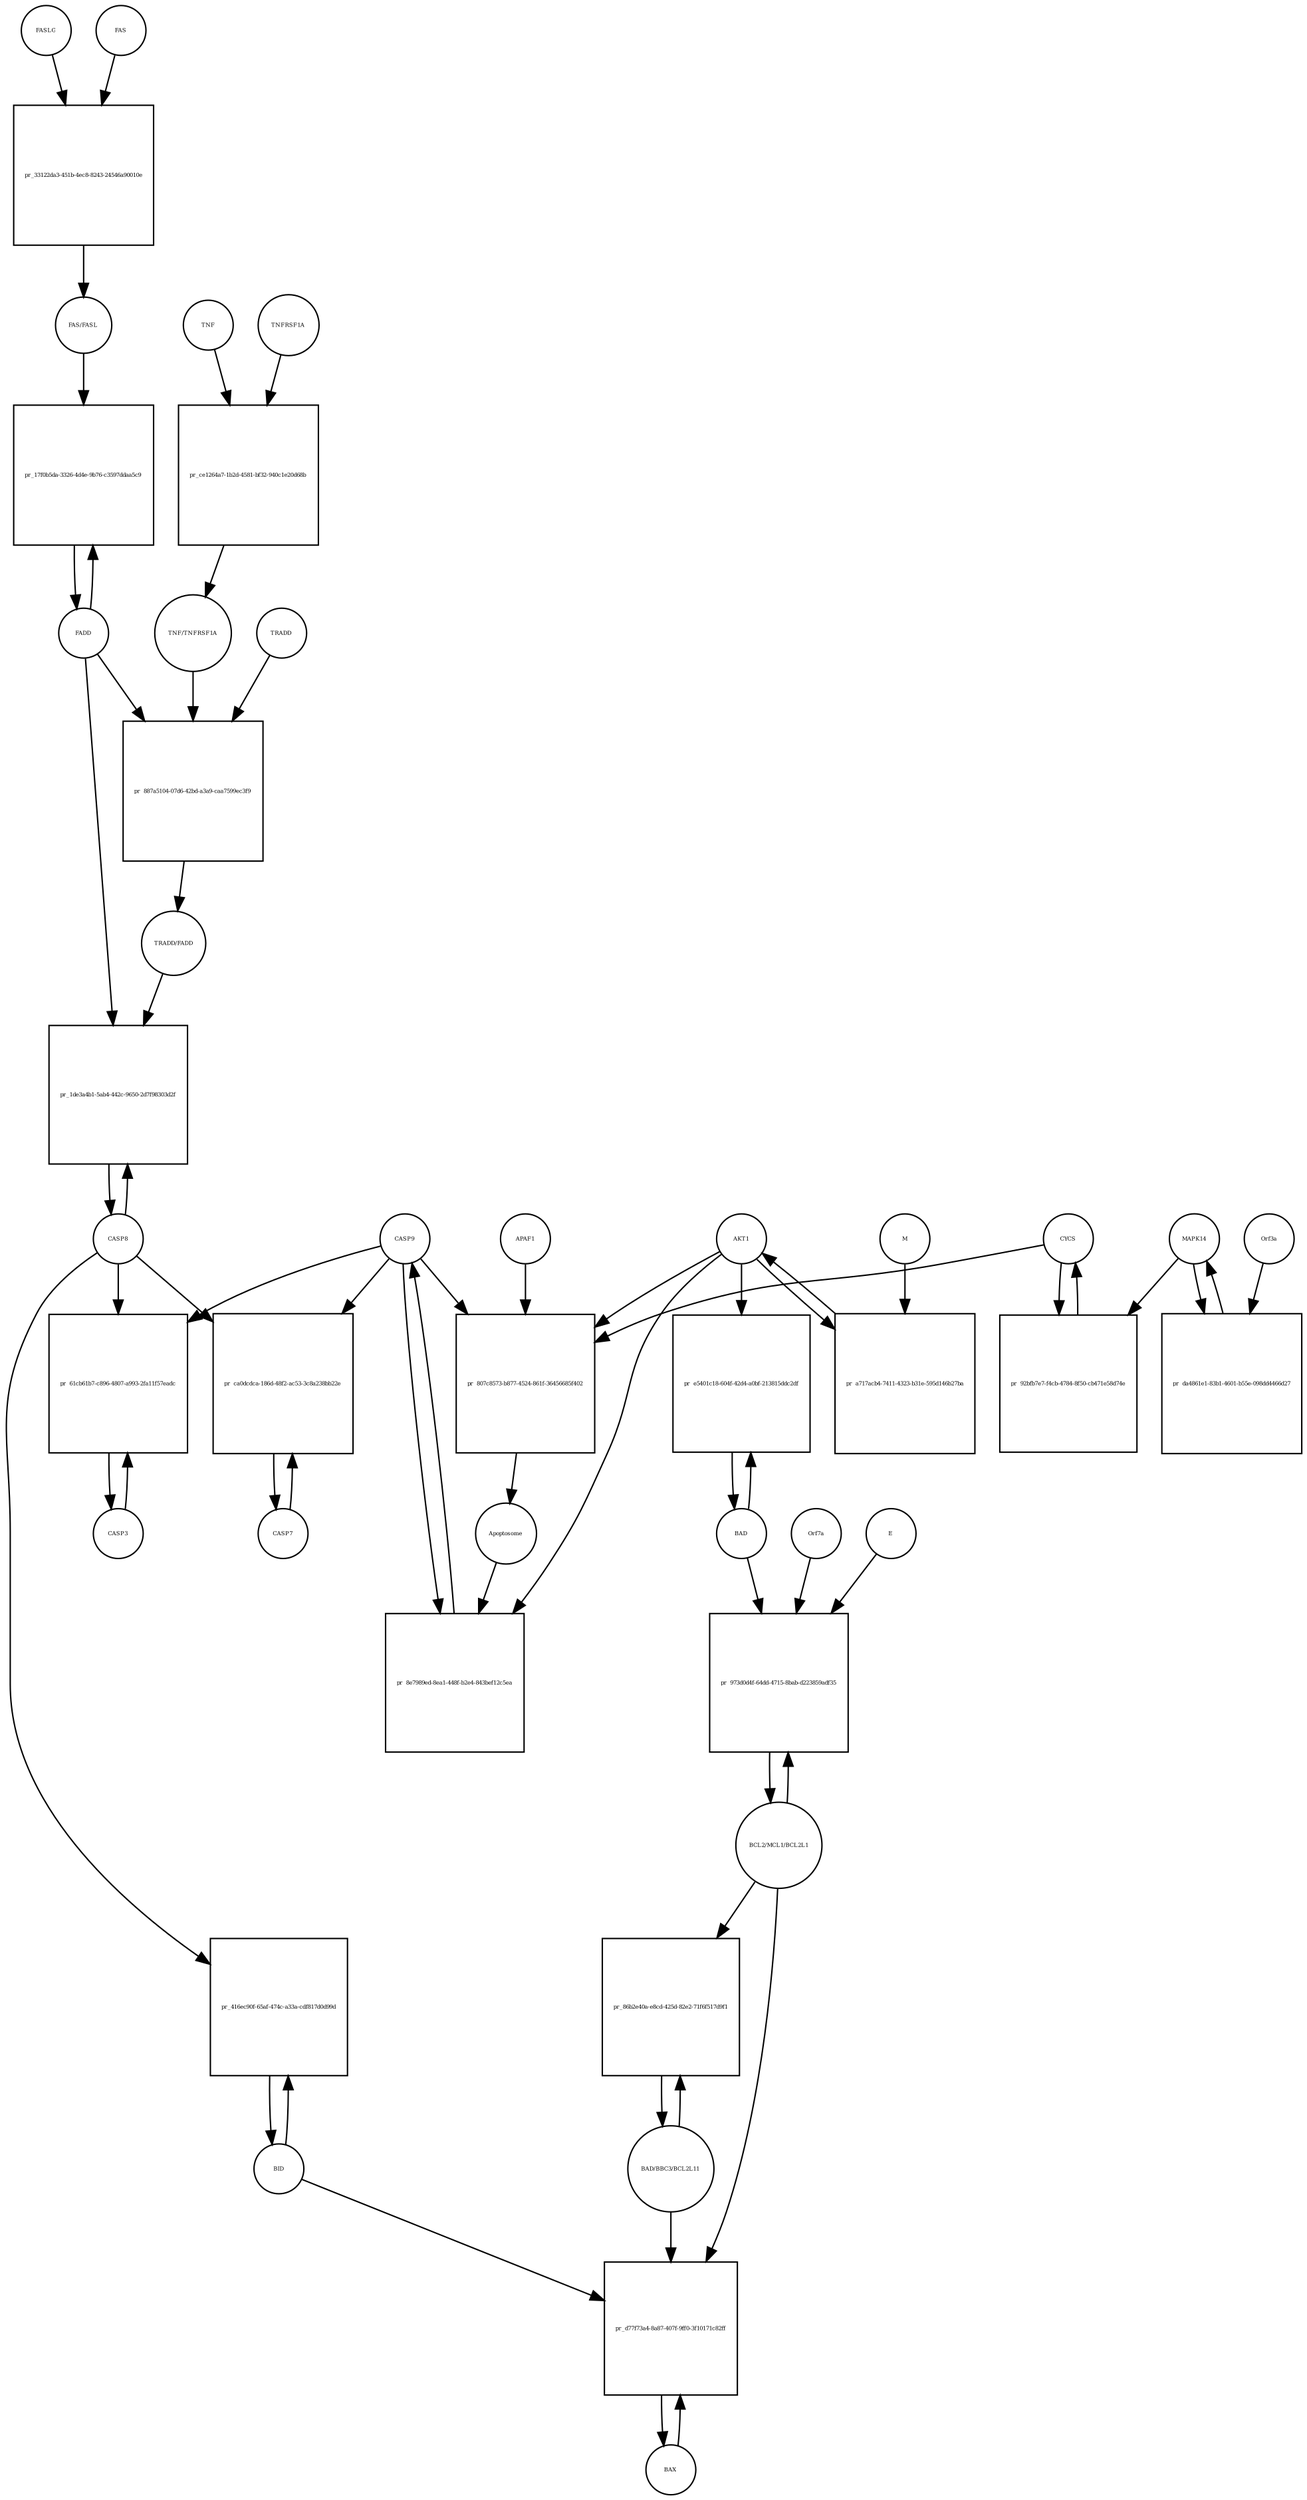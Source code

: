 strict digraph  {
FASLG [annotation="", bipartite=0, cls=macromolecule, fontsize=4, label=FASLG, shape=circle];
"pr_33122da3-451b-4ec8-8243-24546a90010e" [annotation="", bipartite=1, cls=process, fontsize=4, label="pr_33122da3-451b-4ec8-8243-24546a90010e", shape=square];
FAS [annotation="", bipartite=0, cls=macromolecule, fontsize=4, label=FAS, shape=circle];
"FAS/FASL" [annotation="", bipartite=0, cls=complex, fontsize=4, label="FAS/FASL", shape=circle];
FADD [annotation="", bipartite=0, cls=macromolecule, fontsize=4, label=FADD, shape=circle];
"pr_17f0b5da-3326-4d4e-9b76-c3597ddaa5c9" [annotation="", bipartite=1, cls=process, fontsize=4, label="pr_17f0b5da-3326-4d4e-9b76-c3597ddaa5c9", shape=square];
CASP8 [annotation="", bipartite=0, cls=macromolecule, fontsize=4, label=CASP8, shape=circle];
"pr_1de3a4b1-5ab4-442c-9650-2d7f98303d2f" [annotation="", bipartite=1, cls=process, fontsize=4, label="pr_1de3a4b1-5ab4-442c-9650-2d7f98303d2f", shape=square];
"TRADD/FADD" [annotation="", bipartite=0, cls=complex, fontsize=4, label="TRADD/FADD", shape=circle];
CASP3 [annotation="", bipartite=0, cls=macromolecule, fontsize=4, label=CASP3, shape=circle];
"pr_61cb61b7-c896-4807-a993-2fa11f57eadc" [annotation="", bipartite=1, cls=process, fontsize=4, label="pr_61cb61b7-c896-4807-a993-2fa11f57eadc", shape=square];
CASP9 [annotation="", bipartite=0, cls=macromolecule, fontsize=4, label=CASP9, shape=circle];
"pr_8e7989ed-8ea1-448f-b2e4-843bef12c5ea" [annotation="", bipartite=1, cls=process, fontsize=4, label="pr_8e7989ed-8ea1-448f-b2e4-843bef12c5ea", shape=square];
Apoptosome [annotation="", bipartite=0, cls=complex, fontsize=4, label=Apoptosome, shape=circle];
AKT1 [annotation="", bipartite=0, cls=macromolecule, fontsize=4, label=AKT1, shape=circle];
BID [annotation="", bipartite=0, cls=macromolecule, fontsize=4, label=BID, shape=circle];
"pr_416ec90f-65af-474c-a33a-cdf817d0d99d" [annotation="", bipartite=1, cls=process, fontsize=4, label="pr_416ec90f-65af-474c-a33a-cdf817d0d99d", shape=square];
BAX [annotation="", bipartite=0, cls=macromolecule, fontsize=4, label=BAX, shape=circle];
"pr_d77f73a4-8a87-407f-9ff0-3f10171c82ff" [annotation="", bipartite=1, cls=process, fontsize=4, label="pr_d77f73a4-8a87-407f-9ff0-3f10171c82ff", shape=square];
"BAD/BBC3/BCL2L11" [annotation="", bipartite=0, cls=complex, fontsize=4, label="BAD/BBC3/BCL2L11", shape=circle];
"BCL2/MCL1/BCL2L1" [annotation="", bipartite=0, cls=complex, fontsize=4, label="BCL2/MCL1/BCL2L1", shape=circle];
CYCS [annotation="", bipartite=0, cls=macromolecule, fontsize=4, label=CYCS, shape=circle];
"pr_92bfb7e7-f4cb-4784-8f50-cb471e58d74e" [annotation="", bipartite=1, cls=process, fontsize=4, label="pr_92bfb7e7-f4cb-4784-8f50-cb471e58d74e", shape=square];
MAPK14 [annotation="", bipartite=0, cls=macromolecule, fontsize=4, label=MAPK14, shape=circle];
CASP7 [annotation="", bipartite=0, cls=macromolecule, fontsize=4, label=CASP7, shape=circle];
"pr_ca0dcdca-186d-48f2-ac53-3c8a238bb22e" [annotation="", bipartite=1, cls=process, fontsize=4, label="pr_ca0dcdca-186d-48f2-ac53-3c8a238bb22e", shape=square];
"pr_a717acb4-7411-4323-b31e-595d146b27ba" [annotation="", bipartite=1, cls=process, fontsize=4, label="pr_a717acb4-7411-4323-b31e-595d146b27ba", shape=square];
M [annotation=urn_miriam_ncbiprotein_APO40582, bipartite=0, cls=macromolecule, fontsize=4, label=M, shape=circle];
"pr_887a5104-07d6-42bd-a3a9-caa7599ec3f9" [annotation="", bipartite=1, cls=process, fontsize=4, label="pr_887a5104-07d6-42bd-a3a9-caa7599ec3f9", shape=square];
TRADD [annotation="", bipartite=0, cls=macromolecule, fontsize=4, label=TRADD, shape=circle];
"TNF/TNFRSF1A" [annotation="", bipartite=0, cls=complex, fontsize=4, label="TNF/TNFRSF1A", shape=circle];
"pr_da4861e1-83b1-4601-b55e-098dd4466d27" [annotation="", bipartite=1, cls=process, fontsize=4, label="pr_da4861e1-83b1-4601-b55e-098dd4466d27", shape=square];
Orf3a [annotation="", bipartite=0, cls=macromolecule, fontsize=4, label=Orf3a, shape=circle];
"pr_86b2e40a-e8cd-425d-82e2-71f6f517d9f1" [annotation="", bipartite=1, cls=process, fontsize=4, label="pr_86b2e40a-e8cd-425d-82e2-71f6f517d9f1", shape=square];
"pr_973d0d4f-64dd-4715-8bab-d223859adf35" [annotation="", bipartite=1, cls=process, fontsize=4, label="pr_973d0d4f-64dd-4715-8bab-d223859adf35", shape=square];
Orf7a [annotation="", bipartite=0, cls=macromolecule, fontsize=4, label=Orf7a, shape=circle];
E [annotation="", bipartite=0, cls=macromolecule, fontsize=4, label=E, shape=circle];
BAD [annotation="", bipartite=0, cls=macromolecule, fontsize=4, label=BAD, shape=circle];
TNFRSF1A [annotation="", bipartite=0, cls=macromolecule, fontsize=4, label=TNFRSF1A, shape=circle];
"pr_ce1264a7-1b2d-4581-bf32-940c1e20d68b" [annotation="", bipartite=1, cls=process, fontsize=4, label="pr_ce1264a7-1b2d-4581-bf32-940c1e20d68b", shape=square];
TNF [annotation="", bipartite=0, cls=macromolecule, fontsize=4, label=TNF, shape=circle];
"pr_807c8573-b877-4524-861f-36456685f402" [annotation="", bipartite=1, cls=process, fontsize=4, label="pr_807c8573-b877-4524-861f-36456685f402", shape=square];
APAF1 [annotation="", bipartite=0, cls=macromolecule, fontsize=4, label=APAF1, shape=circle];
"pr_e5401c18-604f-42d4-a0bf-213815ddc2df" [annotation="", bipartite=1, cls=process, fontsize=4, label="pr_e5401c18-604f-42d4-a0bf-213815ddc2df", shape=square];
FASLG -> "pr_33122da3-451b-4ec8-8243-24546a90010e"  [annotation="", interaction_type=consumption];
"pr_33122da3-451b-4ec8-8243-24546a90010e" -> "FAS/FASL"  [annotation="", interaction_type=production];
FAS -> "pr_33122da3-451b-4ec8-8243-24546a90010e"  [annotation="", interaction_type=consumption];
"FAS/FASL" -> "pr_17f0b5da-3326-4d4e-9b76-c3597ddaa5c9"  [annotation="urn_miriam_kegg.pathway_hsa04210|urn_miriam_pubmed_31226023", interaction_type=catalysis];
FADD -> "pr_17f0b5da-3326-4d4e-9b76-c3597ddaa5c9"  [annotation="", interaction_type=consumption];
FADD -> "pr_1de3a4b1-5ab4-442c-9650-2d7f98303d2f"  [annotation="urn_miriam_kegg.pathway_hsa04210|urn_miriam_pubmed_31226023", interaction_type=catalysis];
FADD -> "pr_887a5104-07d6-42bd-a3a9-caa7599ec3f9"  [annotation="", interaction_type=consumption];
"pr_17f0b5da-3326-4d4e-9b76-c3597ddaa5c9" -> FADD  [annotation="", interaction_type=production];
CASP8 -> "pr_1de3a4b1-5ab4-442c-9650-2d7f98303d2f"  [annotation="", interaction_type=consumption];
CASP8 -> "pr_61cb61b7-c896-4807-a993-2fa11f57eadc"  [annotation="urn_miriam_kegg.pathway_hsa04210|urn_miriam_pubmed_31226023", interaction_type=catalysis];
CASP8 -> "pr_416ec90f-65af-474c-a33a-cdf817d0d99d"  [annotation="urn_miriam_kegg.pathway_hsa04210|urn_miriam_pubmed_31226023", interaction_type=catalysis];
CASP8 -> "pr_ca0dcdca-186d-48f2-ac53-3c8a238bb22e"  [annotation="urn_miriam_kegg.pathway_hsa04210|urn_miriam_pubmed_31226023", interaction_type=catalysis];
"pr_1de3a4b1-5ab4-442c-9650-2d7f98303d2f" -> CASP8  [annotation="", interaction_type=production];
"TRADD/FADD" -> "pr_1de3a4b1-5ab4-442c-9650-2d7f98303d2f"  [annotation="urn_miriam_kegg.pathway_hsa04210|urn_miriam_pubmed_31226023", interaction_type=catalysis];
CASP3 -> "pr_61cb61b7-c896-4807-a993-2fa11f57eadc"  [annotation="", interaction_type=consumption];
"pr_61cb61b7-c896-4807-a993-2fa11f57eadc" -> CASP3  [annotation="", interaction_type=production];
CASP9 -> "pr_61cb61b7-c896-4807-a993-2fa11f57eadc"  [annotation="urn_miriam_kegg.pathway_hsa04210|urn_miriam_pubmed_31226023", interaction_type=catalysis];
CASP9 -> "pr_8e7989ed-8ea1-448f-b2e4-843bef12c5ea"  [annotation="", interaction_type=consumption];
CASP9 -> "pr_ca0dcdca-186d-48f2-ac53-3c8a238bb22e"  [annotation="urn_miriam_kegg.pathway_hsa04210|urn_miriam_pubmed_31226023", interaction_type=catalysis];
CASP9 -> "pr_807c8573-b877-4524-861f-36456685f402"  [annotation="", interaction_type=consumption];
"pr_8e7989ed-8ea1-448f-b2e4-843bef12c5ea" -> CASP9  [annotation="", interaction_type=production];
Apoptosome -> "pr_8e7989ed-8ea1-448f-b2e4-843bef12c5ea"  [annotation="urn_miriam_kegg.pathway_hsa04210|urn_miriam_pubmed_31226023", interaction_type=catalysis];
AKT1 -> "pr_8e7989ed-8ea1-448f-b2e4-843bef12c5ea"  [annotation="urn_miriam_kegg.pathway_hsa04210|urn_miriam_pubmed_31226023", interaction_type=inhibition];
AKT1 -> "pr_a717acb4-7411-4323-b31e-595d146b27ba"  [annotation="", interaction_type=consumption];
AKT1 -> "pr_807c8573-b877-4524-861f-36456685f402"  [annotation="urn_miriam_pubmed_31226023|urn_miriam_kegg.pathway_hsa04210", interaction_type=inhibition];
AKT1 -> "pr_e5401c18-604f-42d4-a0bf-213815ddc2df"  [annotation="urn_miriam_pubmed_15694340|urn_miriam_kegg.pathway_hsa04210", interaction_type=inhibition];
BID -> "pr_416ec90f-65af-474c-a33a-cdf817d0d99d"  [annotation="", interaction_type=consumption];
BID -> "pr_d77f73a4-8a87-407f-9ff0-3f10171c82ff"  [annotation="urn_miriam_pubmed_31226023|urn_miriam_kegg.pathway_hsa04210", interaction_type=catalysis];
"pr_416ec90f-65af-474c-a33a-cdf817d0d99d" -> BID  [annotation="", interaction_type=production];
BAX -> "pr_d77f73a4-8a87-407f-9ff0-3f10171c82ff"  [annotation="", interaction_type=consumption];
"pr_d77f73a4-8a87-407f-9ff0-3f10171c82ff" -> BAX  [annotation="", interaction_type=production];
"BAD/BBC3/BCL2L11" -> "pr_d77f73a4-8a87-407f-9ff0-3f10171c82ff"  [annotation="urn_miriam_pubmed_31226023|urn_miriam_kegg.pathway_hsa04210", interaction_type=catalysis];
"BAD/BBC3/BCL2L11" -> "pr_86b2e40a-e8cd-425d-82e2-71f6f517d9f1"  [annotation="", interaction_type=consumption];
"BCL2/MCL1/BCL2L1" -> "pr_d77f73a4-8a87-407f-9ff0-3f10171c82ff"  [annotation="urn_miriam_pubmed_31226023|urn_miriam_kegg.pathway_hsa04210", interaction_type=inhibition];
"BCL2/MCL1/BCL2L1" -> "pr_86b2e40a-e8cd-425d-82e2-71f6f517d9f1"  [annotation=urn_miriam_pubmed_31226023, interaction_type=inhibition];
"BCL2/MCL1/BCL2L1" -> "pr_973d0d4f-64dd-4715-8bab-d223859adf35"  [annotation="", interaction_type=consumption];
CYCS -> "pr_92bfb7e7-f4cb-4784-8f50-cb471e58d74e"  [annotation="", interaction_type=consumption];
CYCS -> "pr_807c8573-b877-4524-861f-36456685f402"  [annotation="", interaction_type=consumption];
"pr_92bfb7e7-f4cb-4784-8f50-cb471e58d74e" -> CYCS  [annotation="", interaction_type=production];
MAPK14 -> "pr_92bfb7e7-f4cb-4784-8f50-cb471e58d74e"  [annotation="urn_miriam_kegg.pathway_hsa04210|urn_miriam_pubmed_31226023", interaction_type=catalysis];
MAPK14 -> "pr_da4861e1-83b1-4601-b55e-098dd4466d27"  [annotation="", interaction_type=consumption];
CASP7 -> "pr_ca0dcdca-186d-48f2-ac53-3c8a238bb22e"  [annotation="", interaction_type=consumption];
"pr_ca0dcdca-186d-48f2-ac53-3c8a238bb22e" -> CASP7  [annotation="", interaction_type=production];
"pr_a717acb4-7411-4323-b31e-595d146b27ba" -> AKT1  [annotation="", interaction_type=production];
M -> "pr_a717acb4-7411-4323-b31e-595d146b27ba"  [annotation="urn_miriam_pubmed_31226023|urn_miriam_taxonomy_227984", interaction_type=inhibition];
"pr_887a5104-07d6-42bd-a3a9-caa7599ec3f9" -> "TRADD/FADD"  [annotation="", interaction_type=production];
TRADD -> "pr_887a5104-07d6-42bd-a3a9-caa7599ec3f9"  [annotation="", interaction_type=consumption];
"TNF/TNFRSF1A" -> "pr_887a5104-07d6-42bd-a3a9-caa7599ec3f9"  [annotation="urn_miriam_kegg.pathway_hsa04210", interaction_type=catalysis];
"pr_da4861e1-83b1-4601-b55e-098dd4466d27" -> MAPK14  [annotation="", interaction_type=production];
Orf3a -> "pr_da4861e1-83b1-4601-b55e-098dd4466d27"  [annotation="urn_miriam_pubmed_31226023|urn_miriam_taxonomy_227984", interaction_type=catalysis];
"pr_86b2e40a-e8cd-425d-82e2-71f6f517d9f1" -> "BAD/BBC3/BCL2L11"  [annotation="", interaction_type=production];
"pr_973d0d4f-64dd-4715-8bab-d223859adf35" -> "BCL2/MCL1/BCL2L1"  [annotation="", interaction_type=production];
Orf7a -> "pr_973d0d4f-64dd-4715-8bab-d223859adf35"  [annotation="urn_miriam_pubmed_15694340|urn_miriam_kegg.pathway_hsa04210|urn_miriam_taxonomy_227984", interaction_type=inhibition];
E -> "pr_973d0d4f-64dd-4715-8bab-d223859adf35"  [annotation="urn_miriam_pubmed_15694340|urn_miriam_kegg.pathway_hsa04210|urn_miriam_taxonomy_227984", interaction_type=inhibition];
BAD -> "pr_973d0d4f-64dd-4715-8bab-d223859adf35"  [annotation="urn_miriam_pubmed_15694340|urn_miriam_kegg.pathway_hsa04210|urn_miriam_taxonomy_227984", interaction_type=inhibition];
BAD -> "pr_e5401c18-604f-42d4-a0bf-213815ddc2df"  [annotation="", interaction_type=consumption];
TNFRSF1A -> "pr_ce1264a7-1b2d-4581-bf32-940c1e20d68b"  [annotation="", interaction_type=consumption];
"pr_ce1264a7-1b2d-4581-bf32-940c1e20d68b" -> "TNF/TNFRSF1A"  [annotation="", interaction_type=production];
TNF -> "pr_ce1264a7-1b2d-4581-bf32-940c1e20d68b"  [annotation="", interaction_type=consumption];
"pr_807c8573-b877-4524-861f-36456685f402" -> Apoptosome  [annotation="", interaction_type=production];
APAF1 -> "pr_807c8573-b877-4524-861f-36456685f402"  [annotation="", interaction_type=consumption];
"pr_e5401c18-604f-42d4-a0bf-213815ddc2df" -> BAD  [annotation="", interaction_type=production];
}
